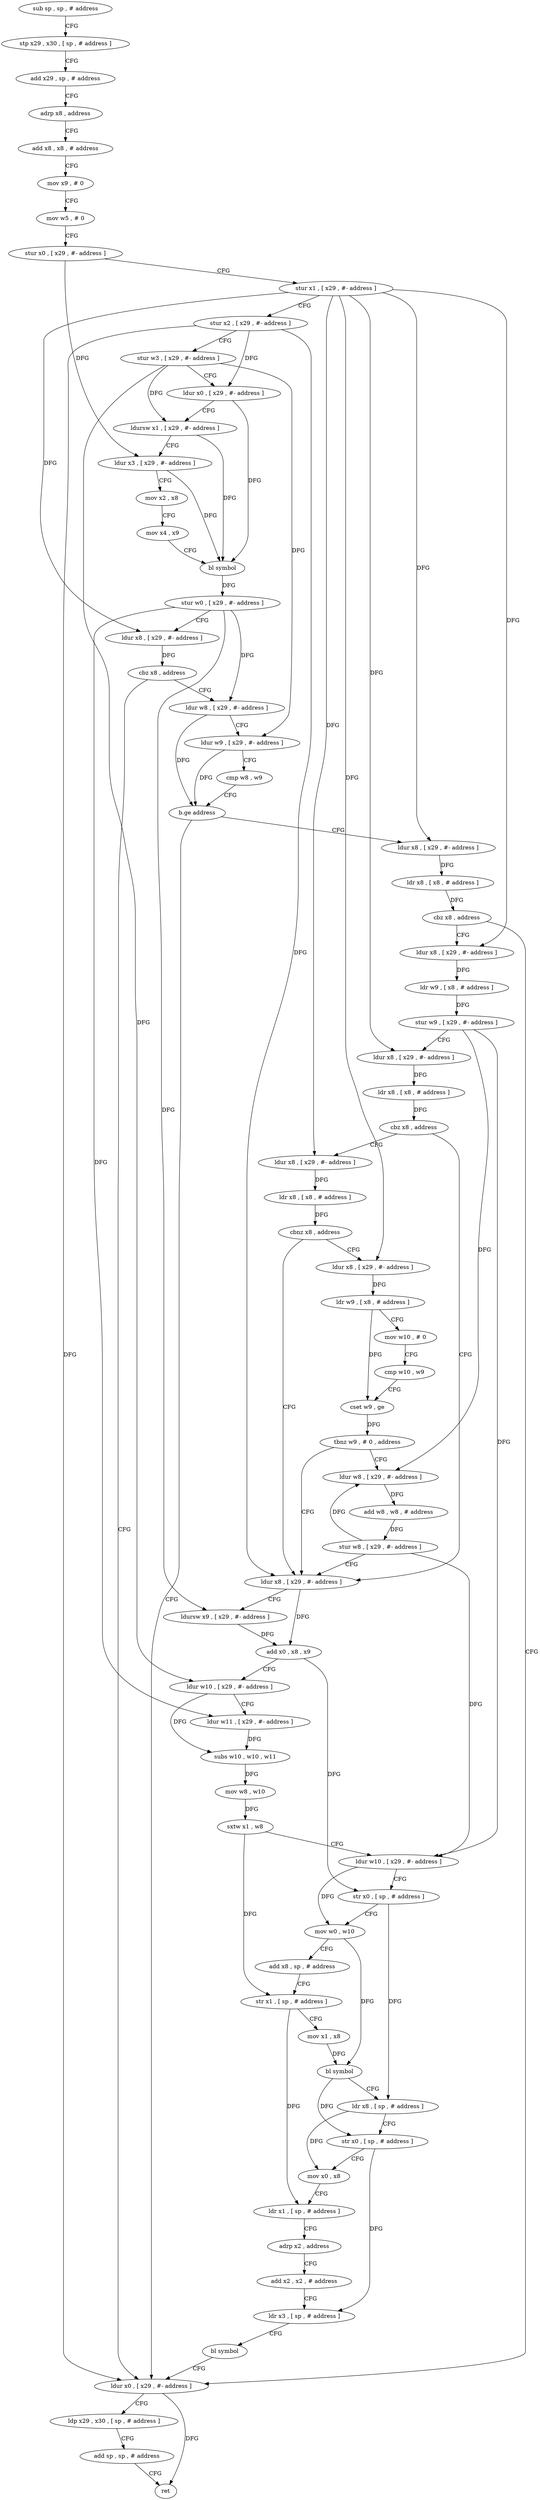 digraph "func" {
"4427120" [label = "sub sp , sp , # address" ]
"4427124" [label = "stp x29 , x30 , [ sp , # address ]" ]
"4427128" [label = "add x29 , sp , # address" ]
"4427132" [label = "adrp x8 , address" ]
"4427136" [label = "add x8 , x8 , # address" ]
"4427140" [label = "mov x9 , # 0" ]
"4427144" [label = "mov w5 , # 0" ]
"4427148" [label = "stur x0 , [ x29 , #- address ]" ]
"4427152" [label = "stur x1 , [ x29 , #- address ]" ]
"4427156" [label = "stur x2 , [ x29 , #- address ]" ]
"4427160" [label = "stur w3 , [ x29 , #- address ]" ]
"4427164" [label = "ldur x0 , [ x29 , #- address ]" ]
"4427168" [label = "ldursw x1 , [ x29 , #- address ]" ]
"4427172" [label = "ldur x3 , [ x29 , #- address ]" ]
"4427176" [label = "mov x2 , x8" ]
"4427180" [label = "mov x4 , x9" ]
"4427184" [label = "bl symbol" ]
"4427188" [label = "stur w0 , [ x29 , #- address ]" ]
"4427192" [label = "ldur x8 , [ x29 , #- address ]" ]
"4427196" [label = "cbz x8 , address" ]
"4427392" [label = "ldur x0 , [ x29 , #- address ]" ]
"4427200" [label = "ldur w8 , [ x29 , #- address ]" ]
"4427396" [label = "ldp x29 , x30 , [ sp , # address ]" ]
"4427400" [label = "add sp , sp , # address" ]
"4427404" [label = "ret" ]
"4427204" [label = "ldur w9 , [ x29 , #- address ]" ]
"4427208" [label = "cmp w8 , w9" ]
"4427212" [label = "b.ge address" ]
"4427216" [label = "ldur x8 , [ x29 , #- address ]" ]
"4427220" [label = "ldr x8 , [ x8 , # address ]" ]
"4427224" [label = "cbz x8 , address" ]
"4427228" [label = "ldur x8 , [ x29 , #- address ]" ]
"4427232" [label = "ldr w9 , [ x8 , # address ]" ]
"4427236" [label = "stur w9 , [ x29 , #- address ]" ]
"4427240" [label = "ldur x8 , [ x29 , #- address ]" ]
"4427244" [label = "ldr x8 , [ x8 , # address ]" ]
"4427248" [label = "cbz x8 , address" ]
"4427300" [label = "ldur x8 , [ x29 , #- address ]" ]
"4427252" [label = "ldur x8 , [ x29 , #- address ]" ]
"4427304" [label = "ldursw x9 , [ x29 , #- address ]" ]
"4427308" [label = "add x0 , x8 , x9" ]
"4427312" [label = "ldur w10 , [ x29 , #- address ]" ]
"4427316" [label = "ldur w11 , [ x29 , #- address ]" ]
"4427320" [label = "subs w10 , w10 , w11" ]
"4427324" [label = "mov w8 , w10" ]
"4427328" [label = "sxtw x1 , w8" ]
"4427332" [label = "ldur w10 , [ x29 , #- address ]" ]
"4427336" [label = "str x0 , [ sp , # address ]" ]
"4427340" [label = "mov w0 , w10" ]
"4427344" [label = "add x8 , sp , # address" ]
"4427348" [label = "str x1 , [ sp , # address ]" ]
"4427352" [label = "mov x1 , x8" ]
"4427356" [label = "bl symbol" ]
"4427360" [label = "ldr x8 , [ sp , # address ]" ]
"4427364" [label = "str x0 , [ sp , # address ]" ]
"4427368" [label = "mov x0 , x8" ]
"4427372" [label = "ldr x1 , [ sp , # address ]" ]
"4427376" [label = "adrp x2 , address" ]
"4427380" [label = "add x2 , x2 , # address" ]
"4427384" [label = "ldr x3 , [ sp , # address ]" ]
"4427388" [label = "bl symbol" ]
"4427256" [label = "ldr x8 , [ x8 , # address ]" ]
"4427260" [label = "cbnz x8 , address" ]
"4427264" [label = "ldur x8 , [ x29 , #- address ]" ]
"4427268" [label = "ldr w9 , [ x8 , # address ]" ]
"4427272" [label = "mov w10 , # 0" ]
"4427276" [label = "cmp w10 , w9" ]
"4427280" [label = "cset w9 , ge" ]
"4427284" [label = "tbnz w9 , # 0 , address" ]
"4427288" [label = "ldur w8 , [ x29 , #- address ]" ]
"4427292" [label = "add w8 , w8 , # address" ]
"4427296" [label = "stur w8 , [ x29 , #- address ]" ]
"4427120" -> "4427124" [ label = "CFG" ]
"4427124" -> "4427128" [ label = "CFG" ]
"4427128" -> "4427132" [ label = "CFG" ]
"4427132" -> "4427136" [ label = "CFG" ]
"4427136" -> "4427140" [ label = "CFG" ]
"4427140" -> "4427144" [ label = "CFG" ]
"4427144" -> "4427148" [ label = "CFG" ]
"4427148" -> "4427152" [ label = "CFG" ]
"4427148" -> "4427172" [ label = "DFG" ]
"4427152" -> "4427156" [ label = "CFG" ]
"4427152" -> "4427192" [ label = "DFG" ]
"4427152" -> "4427216" [ label = "DFG" ]
"4427152" -> "4427228" [ label = "DFG" ]
"4427152" -> "4427240" [ label = "DFG" ]
"4427152" -> "4427252" [ label = "DFG" ]
"4427152" -> "4427264" [ label = "DFG" ]
"4427156" -> "4427160" [ label = "CFG" ]
"4427156" -> "4427164" [ label = "DFG" ]
"4427156" -> "4427392" [ label = "DFG" ]
"4427156" -> "4427300" [ label = "DFG" ]
"4427160" -> "4427164" [ label = "CFG" ]
"4427160" -> "4427168" [ label = "DFG" ]
"4427160" -> "4427204" [ label = "DFG" ]
"4427160" -> "4427312" [ label = "DFG" ]
"4427164" -> "4427168" [ label = "CFG" ]
"4427164" -> "4427184" [ label = "DFG" ]
"4427168" -> "4427172" [ label = "CFG" ]
"4427168" -> "4427184" [ label = "DFG" ]
"4427172" -> "4427176" [ label = "CFG" ]
"4427172" -> "4427184" [ label = "DFG" ]
"4427176" -> "4427180" [ label = "CFG" ]
"4427180" -> "4427184" [ label = "CFG" ]
"4427184" -> "4427188" [ label = "DFG" ]
"4427188" -> "4427192" [ label = "CFG" ]
"4427188" -> "4427200" [ label = "DFG" ]
"4427188" -> "4427304" [ label = "DFG" ]
"4427188" -> "4427316" [ label = "DFG" ]
"4427192" -> "4427196" [ label = "DFG" ]
"4427196" -> "4427392" [ label = "CFG" ]
"4427196" -> "4427200" [ label = "CFG" ]
"4427392" -> "4427396" [ label = "CFG" ]
"4427392" -> "4427404" [ label = "DFG" ]
"4427200" -> "4427204" [ label = "CFG" ]
"4427200" -> "4427212" [ label = "DFG" ]
"4427396" -> "4427400" [ label = "CFG" ]
"4427400" -> "4427404" [ label = "CFG" ]
"4427204" -> "4427208" [ label = "CFG" ]
"4427204" -> "4427212" [ label = "DFG" ]
"4427208" -> "4427212" [ label = "CFG" ]
"4427212" -> "4427392" [ label = "CFG" ]
"4427212" -> "4427216" [ label = "CFG" ]
"4427216" -> "4427220" [ label = "DFG" ]
"4427220" -> "4427224" [ label = "DFG" ]
"4427224" -> "4427392" [ label = "CFG" ]
"4427224" -> "4427228" [ label = "CFG" ]
"4427228" -> "4427232" [ label = "DFG" ]
"4427232" -> "4427236" [ label = "DFG" ]
"4427236" -> "4427240" [ label = "CFG" ]
"4427236" -> "4427332" [ label = "DFG" ]
"4427236" -> "4427288" [ label = "DFG" ]
"4427240" -> "4427244" [ label = "DFG" ]
"4427244" -> "4427248" [ label = "DFG" ]
"4427248" -> "4427300" [ label = "CFG" ]
"4427248" -> "4427252" [ label = "CFG" ]
"4427300" -> "4427304" [ label = "CFG" ]
"4427300" -> "4427308" [ label = "DFG" ]
"4427252" -> "4427256" [ label = "DFG" ]
"4427304" -> "4427308" [ label = "DFG" ]
"4427308" -> "4427312" [ label = "CFG" ]
"4427308" -> "4427336" [ label = "DFG" ]
"4427312" -> "4427316" [ label = "CFG" ]
"4427312" -> "4427320" [ label = "DFG" ]
"4427316" -> "4427320" [ label = "DFG" ]
"4427320" -> "4427324" [ label = "DFG" ]
"4427324" -> "4427328" [ label = "DFG" ]
"4427328" -> "4427332" [ label = "CFG" ]
"4427328" -> "4427348" [ label = "DFG" ]
"4427332" -> "4427336" [ label = "CFG" ]
"4427332" -> "4427340" [ label = "DFG" ]
"4427336" -> "4427340" [ label = "CFG" ]
"4427336" -> "4427360" [ label = "DFG" ]
"4427340" -> "4427344" [ label = "CFG" ]
"4427340" -> "4427356" [ label = "DFG" ]
"4427344" -> "4427348" [ label = "CFG" ]
"4427348" -> "4427352" [ label = "CFG" ]
"4427348" -> "4427372" [ label = "DFG" ]
"4427352" -> "4427356" [ label = "DFG" ]
"4427356" -> "4427360" [ label = "CFG" ]
"4427356" -> "4427364" [ label = "DFG" ]
"4427360" -> "4427364" [ label = "CFG" ]
"4427360" -> "4427368" [ label = "DFG" ]
"4427364" -> "4427368" [ label = "CFG" ]
"4427364" -> "4427384" [ label = "DFG" ]
"4427368" -> "4427372" [ label = "CFG" ]
"4427372" -> "4427376" [ label = "CFG" ]
"4427376" -> "4427380" [ label = "CFG" ]
"4427380" -> "4427384" [ label = "CFG" ]
"4427384" -> "4427388" [ label = "CFG" ]
"4427388" -> "4427392" [ label = "CFG" ]
"4427256" -> "4427260" [ label = "DFG" ]
"4427260" -> "4427300" [ label = "CFG" ]
"4427260" -> "4427264" [ label = "CFG" ]
"4427264" -> "4427268" [ label = "DFG" ]
"4427268" -> "4427272" [ label = "CFG" ]
"4427268" -> "4427280" [ label = "DFG" ]
"4427272" -> "4427276" [ label = "CFG" ]
"4427276" -> "4427280" [ label = "CFG" ]
"4427280" -> "4427284" [ label = "DFG" ]
"4427284" -> "4427300" [ label = "CFG" ]
"4427284" -> "4427288" [ label = "CFG" ]
"4427288" -> "4427292" [ label = "DFG" ]
"4427292" -> "4427296" [ label = "DFG" ]
"4427296" -> "4427300" [ label = "CFG" ]
"4427296" -> "4427332" [ label = "DFG" ]
"4427296" -> "4427288" [ label = "DFG" ]
}

